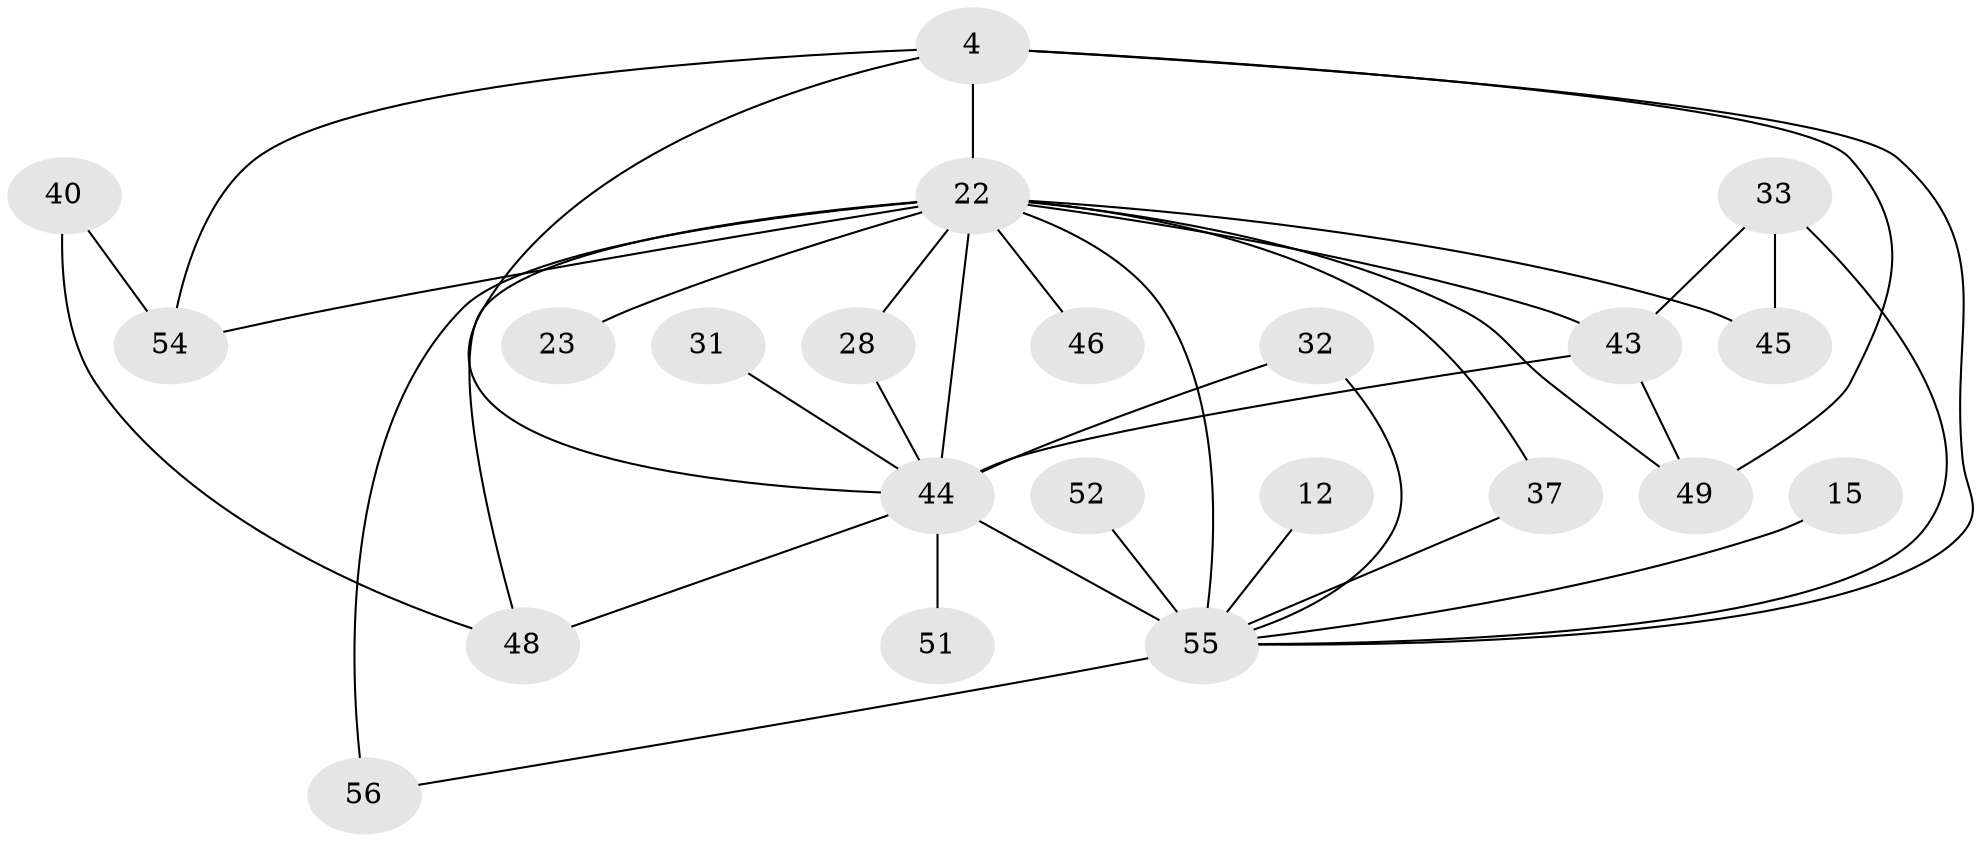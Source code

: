 // original degree distribution, {15: 0.03571428571428571, 12: 0.017857142857142856, 16: 0.05357142857142857, 11: 0.017857142857142856, 13: 0.017857142857142856, 21: 0.017857142857142856, 17: 0.017857142857142856, 3: 0.14285714285714285, 2: 0.5178571428571429, 4: 0.125, 6: 0.03571428571428571}
// Generated by graph-tools (version 1.1) at 2025/48/03/04/25 21:48:42]
// undirected, 22 vertices, 36 edges
graph export_dot {
graph [start="1"]
  node [color=gray90,style=filled];
  4 [super="+2"];
  12;
  15;
  22 [super="+11+10+9"];
  23;
  28;
  31;
  32;
  33 [super="+24"];
  37;
  40;
  43 [super="+41"];
  44 [super="+30+21"];
  45 [super="+13"];
  46;
  48 [super="+38"];
  49 [super="+20+42+47"];
  51;
  52;
  54 [super="+27+29"];
  55 [super="+18+50+34+53+7"];
  56 [super="+35+36"];
  4 -- 54;
  4 -- 22 [weight=9];
  4 -- 49 [weight=2];
  4 -- 55 [weight=5];
  4 -- 44 [weight=4];
  12 -- 55 [weight=2];
  15 -- 55;
  22 -- 28;
  22 -- 43;
  22 -- 45 [weight=2];
  22 -- 46 [weight=2];
  22 -- 48 [weight=4];
  22 -- 56 [weight=5];
  22 -- 49 [weight=4];
  22 -- 55 [weight=11];
  22 -- 37;
  22 -- 23;
  22 -- 54 [weight=3];
  22 -- 44 [weight=11];
  28 -- 44;
  31 -- 44 [weight=2];
  32 -- 55;
  32 -- 44;
  33 -- 45;
  33 -- 43;
  33 -- 55 [weight=2];
  37 -- 55;
  40 -- 54;
  40 -- 48;
  43 -- 49;
  43 -- 44 [weight=2];
  44 -- 48;
  44 -- 51;
  44 -- 55 [weight=4];
  52 -- 55 [weight=2];
  55 -- 56;
}

